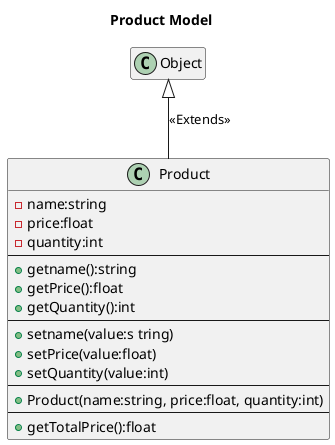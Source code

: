 @startuml Class Diagram
title Product Model
class Product{
    -name:string
    -price:float
    -quantity:int
    --
    +getname():string
    +getPrice():float
    +getQuantity():int
    --
    +setname(value:s tring)
    +setPrice(value:float)
    +setQuantity(value:int)
    --
    +Product(name:string, price:float, quantity:int)
    --
    +getTotalPrice():float
}

Product -up-|> Object : "<<Extends>>"

hide empty members

@enduml